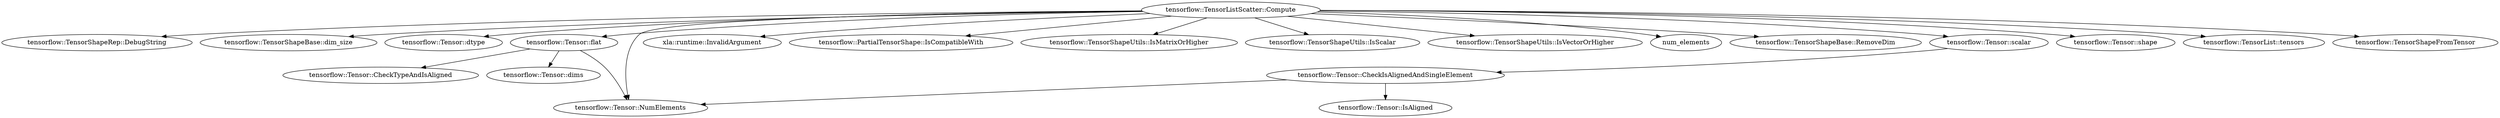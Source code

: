 strict digraph  {
"tensorflow::TensorListScatter::Compute";
"tensorflow::TensorShapeRep::DebugString";
"tensorflow::TensorShapeBase::dim_size";
"tensorflow::Tensor::dtype";
"tensorflow::Tensor::flat";
"tensorflow::Tensor::CheckTypeAndIsAligned";
"tensorflow::Tensor::dims";
"tensorflow::Tensor::NumElements";
"xla::runtime::InvalidArgument";
"tensorflow::PartialTensorShape::IsCompatibleWith";
"tensorflow::TensorShapeUtils::IsMatrixOrHigher";
"tensorflow::TensorShapeUtils::IsScalar";
"tensorflow::TensorShapeUtils::IsVectorOrHigher";
"num_elements";
"tensorflow::TensorShapeBase::RemoveDim";
"tensorflow::Tensor::scalar";
"tensorflow::Tensor::CheckIsAlignedAndSingleElement";
"tensorflow::Tensor::IsAligned";
"tensorflow::Tensor::shape";
"tensorflow::TensorList::tensors";
"tensorflow::TensorShapeFromTensor";
"tensorflow::TensorListScatter::Compute" -> "tensorflow::TensorShapeRep::DebugString";
"tensorflow::TensorListScatter::Compute" -> "tensorflow::TensorShapeBase::dim_size";
"tensorflow::TensorListScatter::Compute" -> "tensorflow::Tensor::dtype";
"tensorflow::TensorListScatter::Compute" -> "tensorflow::Tensor::flat";
"tensorflow::TensorListScatter::Compute" -> "xla::runtime::InvalidArgument";
"tensorflow::TensorListScatter::Compute" -> "tensorflow::PartialTensorShape::IsCompatibleWith";
"tensorflow::TensorListScatter::Compute" -> "tensorflow::TensorShapeUtils::IsMatrixOrHigher";
"tensorflow::TensorListScatter::Compute" -> "tensorflow::TensorShapeUtils::IsScalar";
"tensorflow::TensorListScatter::Compute" -> "tensorflow::TensorShapeUtils::IsVectorOrHigher";
"tensorflow::TensorListScatter::Compute" -> "num_elements";
"tensorflow::TensorListScatter::Compute" -> "tensorflow::Tensor::NumElements";
"tensorflow::TensorListScatter::Compute" -> "tensorflow::TensorShapeBase::RemoveDim";
"tensorflow::TensorListScatter::Compute" -> "tensorflow::Tensor::scalar";
"tensorflow::TensorListScatter::Compute" -> "tensorflow::Tensor::shape";
"tensorflow::TensorListScatter::Compute" -> "tensorflow::TensorList::tensors";
"tensorflow::TensorListScatter::Compute" -> "tensorflow::TensorShapeFromTensor";
"tensorflow::Tensor::flat" -> "tensorflow::Tensor::CheckTypeAndIsAligned";
"tensorflow::Tensor::flat" -> "tensorflow::Tensor::dims";
"tensorflow::Tensor::flat" -> "tensorflow::Tensor::NumElements";
"tensorflow::Tensor::scalar" -> "tensorflow::Tensor::CheckIsAlignedAndSingleElement";
"tensorflow::Tensor::CheckIsAlignedAndSingleElement" -> "tensorflow::Tensor::IsAligned";
"tensorflow::Tensor::CheckIsAlignedAndSingleElement" -> "tensorflow::Tensor::NumElements";
}
